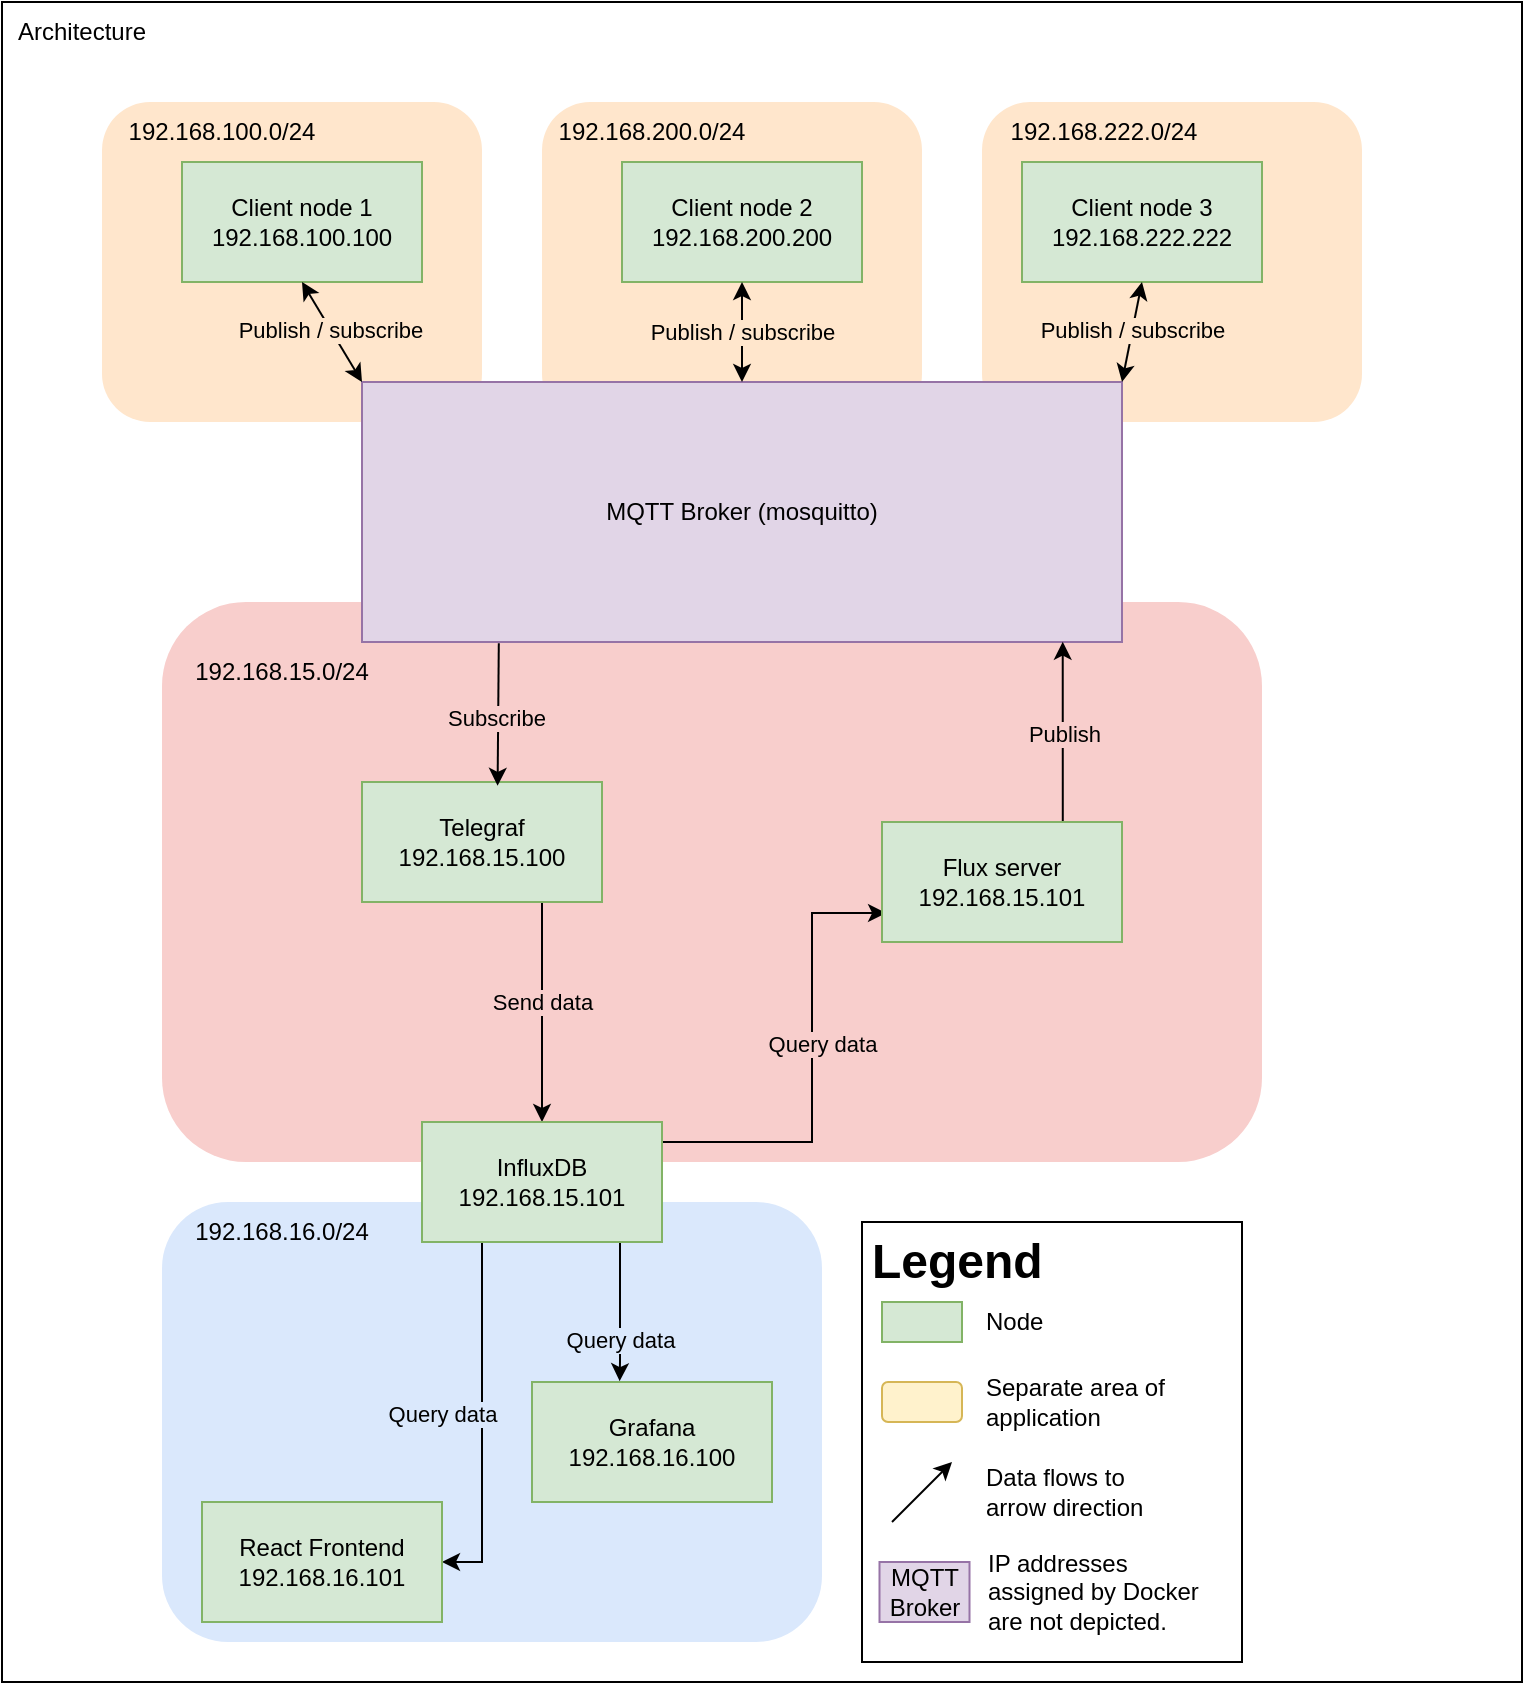 <mxfile version="22.1.5" type="device">
  <diagram id="Ht1M8jgEwFfnCIfOTk4-" name="Page-1">
    <mxGraphModel dx="1562" dy="902" grid="1" gridSize="10" guides="1" tooltips="1" connect="1" arrows="1" fold="1" page="1" pageScale="1" pageWidth="1169" pageHeight="827" math="0" shadow="0">
      <root>
        <mxCell id="0" />
        <mxCell id="1" parent="0" />
        <mxCell id="zRgOrn7Gje2fGibkuXIG-53" value="" style="rounded=0;whiteSpace=wrap;html=1;" parent="1" vertex="1">
          <mxGeometry x="240" y="40" width="760" height="840" as="geometry" />
        </mxCell>
        <mxCell id="ktel-5kCBMRlPKrnaa6Z-6" value="&lt;div style=&quot;&quot;&gt;&lt;br&gt;&lt;/div&gt;" style="rounded=1;whiteSpace=wrap;html=1;strokeColor=none;fillColor=#ffe6cc;align=left;" vertex="1" parent="1">
          <mxGeometry x="730" y="90" width="190" height="160" as="geometry" />
        </mxCell>
        <mxCell id="ktel-5kCBMRlPKrnaa6Z-7" value="192.168.222.0/24" style="text;html=1;strokeColor=none;fillColor=none;align=center;verticalAlign=middle;whiteSpace=wrap;rounded=0;" vertex="1" parent="1">
          <mxGeometry x="761.25" y="90" width="60" height="30" as="geometry" />
        </mxCell>
        <mxCell id="ktel-5kCBMRlPKrnaa6Z-4" value="&lt;div style=&quot;&quot;&gt;&lt;br&gt;&lt;/div&gt;" style="rounded=1;whiteSpace=wrap;html=1;strokeColor=none;fillColor=#ffe6cc;align=left;" vertex="1" parent="1">
          <mxGeometry x="510" y="90" width="190" height="160" as="geometry" />
        </mxCell>
        <mxCell id="ktel-5kCBMRlPKrnaa6Z-5" value="192.168.200.0/24" style="text;html=1;strokeColor=none;fillColor=none;align=center;verticalAlign=middle;whiteSpace=wrap;rounded=0;" vertex="1" parent="1">
          <mxGeometry x="535" y="90" width="60" height="30" as="geometry" />
        </mxCell>
        <mxCell id="zRgOrn7Gje2fGibkuXIG-40" value="" style="rounded=1;whiteSpace=wrap;html=1;strokeColor=none;fillColor=#DAE8FC;" parent="1" vertex="1">
          <mxGeometry x="320" y="640" width="330" height="220" as="geometry" />
        </mxCell>
        <mxCell id="zRgOrn7Gje2fGibkuXIG-39" value="" style="rounded=1;whiteSpace=wrap;html=1;fillColor=#F8CECC;strokeColor=none;" parent="1" vertex="1">
          <mxGeometry x="320" y="340" width="550" height="280" as="geometry" />
        </mxCell>
        <mxCell id="zRgOrn7Gje2fGibkuXIG-38" value="&lt;div style=&quot;&quot;&gt;&lt;br&gt;&lt;/div&gt;" style="rounded=1;whiteSpace=wrap;html=1;strokeColor=none;fillColor=#ffe6cc;align=left;" parent="1" vertex="1">
          <mxGeometry x="290" y="90" width="190" height="160" as="geometry" />
        </mxCell>
        <mxCell id="zRgOrn7Gje2fGibkuXIG-1" value="MQTT Broker (mosquitto)" style="rounded=0;whiteSpace=wrap;html=1;fillColor=#e1d5e7;strokeColor=#9673a6;glass=0;shadow=0;" parent="1" vertex="1">
          <mxGeometry x="420" y="230" width="380" height="130" as="geometry" />
        </mxCell>
        <mxCell id="zRgOrn7Gje2fGibkuXIG-2" value="&lt;div&gt;Client node 1&lt;br&gt;192.168.100.100&lt;/div&gt;" style="rounded=0;whiteSpace=wrap;html=1;fillColor=#d5e8d4;strokeColor=#82b366;" parent="1" vertex="1">
          <mxGeometry x="330" y="120" width="120" height="60" as="geometry" />
        </mxCell>
        <mxCell id="zRgOrn7Gje2fGibkuXIG-3" value="&lt;div&gt;Client node 2&lt;br&gt;192.168.200.200&lt;/div&gt;" style="rounded=0;whiteSpace=wrap;html=1;fillColor=#d5e8d4;strokeColor=#82b366;" parent="1" vertex="1">
          <mxGeometry x="550" y="120" width="120" height="60" as="geometry" />
        </mxCell>
        <mxCell id="zRgOrn7Gje2fGibkuXIG-4" value="&lt;div&gt;Client node 3&lt;br&gt;192.168.222.222&lt;/div&gt;" style="rounded=0;whiteSpace=wrap;html=1;fillColor=#d5e8d4;strokeColor=#82b366;" parent="1" vertex="1">
          <mxGeometry x="750" y="120" width="120" height="60" as="geometry" />
        </mxCell>
        <mxCell id="zRgOrn7Gje2fGibkuXIG-20" style="rounded=0;orthogonalLoop=1;jettySize=auto;html=1;exitX=0.5;exitY=1;exitDx=0;exitDy=0;entryX=0.5;entryY=0;entryDx=0;entryDy=0;startArrow=classic;startFill=1;" parent="1" source="zRgOrn7Gje2fGibkuXIG-3" target="zRgOrn7Gje2fGibkuXIG-1" edge="1">
          <mxGeometry relative="1" as="geometry">
            <mxPoint x="570" y="270" as="targetPoint" />
            <mxPoint x="570" y="152" as="sourcePoint" />
          </mxGeometry>
        </mxCell>
        <mxCell id="zRgOrn7Gje2fGibkuXIG-23" value="Publish / subscribe" style="edgeLabel;html=1;align=center;verticalAlign=middle;resizable=0;points=[];labelBackgroundColor=#FFE6CC;" parent="zRgOrn7Gje2fGibkuXIG-20" vertex="1" connectable="0">
          <mxGeometry x="-0.004" y="-2" relative="1" as="geometry">
            <mxPoint x="2" as="offset" />
          </mxGeometry>
        </mxCell>
        <mxCell id="zRgOrn7Gje2fGibkuXIG-21" style="rounded=0;orthogonalLoop=1;jettySize=auto;html=1;exitX=0.5;exitY=1;exitDx=0;exitDy=0;startArrow=classic;startFill=1;entryX=1;entryY=0;entryDx=0;entryDy=0;" parent="1" source="zRgOrn7Gje2fGibkuXIG-4" target="zRgOrn7Gje2fGibkuXIG-1" edge="1">
          <mxGeometry relative="1" as="geometry">
            <mxPoint x="810" y="250" as="targetPoint" />
            <mxPoint x="710" y="160" as="sourcePoint" />
          </mxGeometry>
        </mxCell>
        <mxCell id="zRgOrn7Gje2fGibkuXIG-24" value="Publish / subscribe" style="edgeLabel;align=center;verticalAlign=middle;resizable=0;points=[];labelBackgroundColor=#FFE6CC;html=1;" parent="zRgOrn7Gje2fGibkuXIG-21" vertex="1" connectable="0">
          <mxGeometry x="-0.033" y="-2" relative="1" as="geometry">
            <mxPoint x="2" as="offset" />
          </mxGeometry>
        </mxCell>
        <mxCell id="zRgOrn7Gje2fGibkuXIG-31" style="edgeStyle=orthogonalEdgeStyle;rounded=0;orthogonalLoop=1;jettySize=auto;html=1;exitX=0.5;exitY=1;exitDx=0;exitDy=0;entryX=0.5;entryY=0;entryDx=0;entryDy=0;" parent="1" source="zRgOrn7Gje2fGibkuXIG-25" target="zRgOrn7Gje2fGibkuXIG-30" edge="1">
          <mxGeometry relative="1" as="geometry">
            <Array as="points">
              <mxPoint x="510" y="460" />
            </Array>
          </mxGeometry>
        </mxCell>
        <mxCell id="zRgOrn7Gje2fGibkuXIG-42" value="Send data" style="edgeLabel;html=1;align=center;verticalAlign=middle;resizable=0;points=[];labelBackgroundColor=#F8CECC;" parent="zRgOrn7Gje2fGibkuXIG-31" vertex="1" connectable="0">
          <mxGeometry x="0.01" y="1" relative="1" as="geometry">
            <mxPoint x="-1" y="39" as="offset" />
          </mxGeometry>
        </mxCell>
        <mxCell id="zRgOrn7Gje2fGibkuXIG-25" value="Telegraf&lt;br&gt;192.168.15.100" style="rounded=0;whiteSpace=wrap;html=1;fillColor=#d5e8d4;strokeColor=#82b366;" parent="1" vertex="1">
          <mxGeometry x="420" y="430" width="120" height="60" as="geometry" />
        </mxCell>
        <mxCell id="zRgOrn7Gje2fGibkuXIG-34" style="edgeStyle=orthogonalEdgeStyle;rounded=0;orthogonalLoop=1;jettySize=auto;html=1;exitX=0.5;exitY=1;exitDx=0;exitDy=0;entryX=0.365;entryY=-0.007;entryDx=0;entryDy=0;entryPerimeter=0;" parent="1" source="zRgOrn7Gje2fGibkuXIG-30" target="zRgOrn7Gje2fGibkuXIG-33" edge="1">
          <mxGeometry relative="1" as="geometry">
            <Array as="points">
              <mxPoint x="510" y="650" />
              <mxPoint x="549" y="650" />
              <mxPoint x="549" y="720" />
              <mxPoint x="549" y="720" />
            </Array>
          </mxGeometry>
        </mxCell>
        <mxCell id="zRgOrn7Gje2fGibkuXIG-43" value="Query data" style="edgeLabel;html=1;align=center;verticalAlign=middle;resizable=0;points=[];labelBackgroundColor=#DAE8FC;" parent="zRgOrn7Gje2fGibkuXIG-34" vertex="1" connectable="0">
          <mxGeometry x="0.545" y="1" relative="1" as="geometry">
            <mxPoint x="-1" y="8" as="offset" />
          </mxGeometry>
        </mxCell>
        <mxCell id="zRgOrn7Gje2fGibkuXIG-35" style="edgeStyle=orthogonalEdgeStyle;rounded=0;orthogonalLoop=1;jettySize=auto;html=1;exitX=1;exitY=0.5;exitDx=0;exitDy=0;entryX=0.017;entryY=0.759;entryDx=0;entryDy=0;entryPerimeter=0;" parent="1" source="zRgOrn7Gje2fGibkuXIG-30" target="zRgOrn7Gje2fGibkuXIG-32" edge="1">
          <mxGeometry relative="1" as="geometry">
            <Array as="points">
              <mxPoint x="570" y="610" />
              <mxPoint x="645" y="610" />
              <mxPoint x="645" y="496" />
            </Array>
          </mxGeometry>
        </mxCell>
        <mxCell id="zRgOrn7Gje2fGibkuXIG-44" value="Query data" style="edgeLabel;html=1;align=center;verticalAlign=middle;resizable=0;points=[];labelBackgroundColor=#F8CECC;" parent="zRgOrn7Gje2fGibkuXIG-35" vertex="1" connectable="0">
          <mxGeometry x="0.485" y="-3" relative="1" as="geometry">
            <mxPoint x="2" y="39" as="offset" />
          </mxGeometry>
        </mxCell>
        <mxCell id="ktel-5kCBMRlPKrnaa6Z-20" style="edgeStyle=orthogonalEdgeStyle;rounded=0;orthogonalLoop=1;jettySize=auto;html=1;exitX=0.25;exitY=1;exitDx=0;exitDy=0;" edge="1" parent="1" source="zRgOrn7Gje2fGibkuXIG-30" target="ktel-5kCBMRlPKrnaa6Z-18">
          <mxGeometry relative="1" as="geometry">
            <Array as="points">
              <mxPoint x="480" y="820" />
            </Array>
          </mxGeometry>
        </mxCell>
        <mxCell id="ktel-5kCBMRlPKrnaa6Z-21" value="Query data" style="edgeLabel;html=1;align=center;verticalAlign=middle;resizable=0;points=[];labelBackgroundColor=#DAE8FC;" vertex="1" connectable="0" parent="ktel-5kCBMRlPKrnaa6Z-20">
          <mxGeometry x="-0.157" y="-1" relative="1" as="geometry">
            <mxPoint x="-19" y="10" as="offset" />
          </mxGeometry>
        </mxCell>
        <mxCell id="zRgOrn7Gje2fGibkuXIG-30" value="InfluxDB&lt;br&gt;192.168.15.101" style="rounded=0;whiteSpace=wrap;html=1;fillColor=#d5e8d4;strokeColor=#82b366;" parent="1" vertex="1">
          <mxGeometry x="450" y="600" width="120" height="60" as="geometry" />
        </mxCell>
        <mxCell id="zRgOrn7Gje2fGibkuXIG-33" value="Grafana&lt;br&gt;192.168.16.100" style="rounded=0;whiteSpace=wrap;html=1;fillColor=#d5e8d4;strokeColor=#82b366;" parent="1" vertex="1">
          <mxGeometry x="505" y="730" width="120" height="60" as="geometry" />
        </mxCell>
        <mxCell id="zRgOrn7Gje2fGibkuXIG-36" style="edgeStyle=orthogonalEdgeStyle;rounded=0;orthogonalLoop=1;jettySize=auto;html=1;exitX=0.5;exitY=0;exitDx=0;exitDy=0;entryX=0.922;entryY=0.999;entryDx=0;entryDy=0;entryPerimeter=0;" parent="1" source="zRgOrn7Gje2fGibkuXIG-32" target="zRgOrn7Gje2fGibkuXIG-1" edge="1">
          <mxGeometry relative="1" as="geometry">
            <Array as="points">
              <mxPoint x="770" y="450" />
            </Array>
          </mxGeometry>
        </mxCell>
        <mxCell id="zRgOrn7Gje2fGibkuXIG-37" value="Publish" style="edgeLabel;html=1;align=center;verticalAlign=middle;resizable=0;points=[];labelBackgroundColor=#F8CECC;" parent="zRgOrn7Gje2fGibkuXIG-36" vertex="1" connectable="0">
          <mxGeometry x="0.016" y="-1" relative="1" as="geometry">
            <mxPoint x="-1" y="-14" as="offset" />
          </mxGeometry>
        </mxCell>
        <mxCell id="zRgOrn7Gje2fGibkuXIG-45" value="&lt;h1&gt;Legend&lt;br&gt;&lt;/h1&gt;" style="text;html=1;strokeColor=default;fillColor=none;spacing=5;spacingTop=-20;whiteSpace=wrap;overflow=hidden;rounded=0;" parent="1" vertex="1">
          <mxGeometry x="670" y="650" width="190" height="220" as="geometry" />
        </mxCell>
        <mxCell id="zRgOrn7Gje2fGibkuXIG-46" value="" style="rounded=0;whiteSpace=wrap;html=1;fillColor=#d5e8d4;strokeColor=#82b366;" parent="1" vertex="1">
          <mxGeometry x="680" y="690" width="40" height="20" as="geometry" />
        </mxCell>
        <mxCell id="zRgOrn7Gje2fGibkuXIG-47" value="Node" style="text;html=1;strokeColor=none;fillColor=none;align=left;verticalAlign=middle;whiteSpace=wrap;rounded=0;" parent="1" vertex="1">
          <mxGeometry x="730" y="685" width="40" height="30" as="geometry" />
        </mxCell>
        <mxCell id="zRgOrn7Gje2fGibkuXIG-48" value="" style="endArrow=classic;html=1;rounded=0;" parent="1" edge="1">
          <mxGeometry width="50" height="50" relative="1" as="geometry">
            <mxPoint x="685" y="800" as="sourcePoint" />
            <mxPoint x="715" y="770" as="targetPoint" />
          </mxGeometry>
        </mxCell>
        <mxCell id="zRgOrn7Gje2fGibkuXIG-49" value="Data flows to arrow direction" style="text;html=1;strokeColor=none;fillColor=none;align=left;verticalAlign=middle;whiteSpace=wrap;rounded=0;" parent="1" vertex="1">
          <mxGeometry x="730" y="770" width="100" height="30" as="geometry" />
        </mxCell>
        <mxCell id="zRgOrn7Gje2fGibkuXIG-50" value="" style="rounded=1;whiteSpace=wrap;html=1;fillColor=#fff2cc;strokeColor=#d6b656;" parent="1" vertex="1">
          <mxGeometry x="680" y="730" width="40" height="20" as="geometry" />
        </mxCell>
        <mxCell id="zRgOrn7Gje2fGibkuXIG-51" value="Separate area of application" style="text;html=1;strokeColor=none;fillColor=none;align=left;verticalAlign=middle;whiteSpace=wrap;rounded=0;" parent="1" vertex="1">
          <mxGeometry x="730" y="725" width="100" height="30" as="geometry" />
        </mxCell>
        <mxCell id="zRgOrn7Gje2fGibkuXIG-54" value="Architecture" style="text;html=1;strokeColor=none;fillColor=none;align=center;verticalAlign=middle;whiteSpace=wrap;rounded=0;" parent="1" vertex="1">
          <mxGeometry x="250" y="40" width="60" height="30" as="geometry" />
        </mxCell>
        <mxCell id="ktel-5kCBMRlPKrnaa6Z-3" value="192.168.100.0/24" style="text;html=1;strokeColor=none;fillColor=none;align=center;verticalAlign=middle;whiteSpace=wrap;rounded=0;" vertex="1" parent="1">
          <mxGeometry x="320" y="90" width="60" height="30" as="geometry" />
        </mxCell>
        <mxCell id="ktel-5kCBMRlPKrnaa6Z-9" value="192.168.15.0/24" style="text;html=1;strokeColor=none;fillColor=none;align=center;verticalAlign=middle;whiteSpace=wrap;rounded=0;" vertex="1" parent="1">
          <mxGeometry x="350" y="360" width="60" height="30" as="geometry" />
        </mxCell>
        <mxCell id="ktel-5kCBMRlPKrnaa6Z-11" value="192.168.16.0/24" style="text;html=1;strokeColor=none;fillColor=none;align=center;verticalAlign=middle;whiteSpace=wrap;rounded=0;" vertex="1" parent="1">
          <mxGeometry x="350" y="640" width="60" height="30" as="geometry" />
        </mxCell>
        <mxCell id="zRgOrn7Gje2fGibkuXIG-32" value="Flux server&lt;br&gt;192.168.15.101" style="rounded=0;whiteSpace=wrap;html=1;fillColor=#d5e8d4;strokeColor=#82b366;" parent="1" vertex="1">
          <mxGeometry x="680" y="450" width="120" height="60" as="geometry" />
        </mxCell>
        <mxCell id="ktel-5kCBMRlPKrnaa6Z-14" value="IP addresses assigned by Docker are not depicted." style="text;html=1;strokeColor=none;fillColor=none;align=left;verticalAlign=middle;whiteSpace=wrap;rounded=0;" vertex="1" parent="1">
          <mxGeometry x="731.25" y="820" width="120" height="30" as="geometry" />
        </mxCell>
        <mxCell id="ktel-5kCBMRlPKrnaa6Z-17" value="&lt;div&gt;MQTT Broker&lt;/div&gt;" style="rounded=0;whiteSpace=wrap;html=1;fillColor=#e1d5e7;strokeColor=#9673a6;glass=0;shadow=0;" vertex="1" parent="1">
          <mxGeometry x="678.75" y="820" width="45" height="30" as="geometry" />
        </mxCell>
        <mxCell id="ktel-5kCBMRlPKrnaa6Z-18" value="React Frontend&lt;br&gt;192.168.16.101" style="rounded=0;whiteSpace=wrap;html=1;fillColor=#d5e8d4;strokeColor=#82b366;" vertex="1" parent="1">
          <mxGeometry x="340" y="790" width="120" height="60" as="geometry" />
        </mxCell>
        <mxCell id="zRgOrn7Gje2fGibkuXIG-19" style="rounded=0;orthogonalLoop=1;jettySize=auto;html=1;exitX=0.5;exitY=1;exitDx=0;exitDy=0;startArrow=classic;startFill=1;entryX=0;entryY=0;entryDx=0;entryDy=0;" parent="1" source="zRgOrn7Gje2fGibkuXIG-2" target="zRgOrn7Gje2fGibkuXIG-1" edge="1">
          <mxGeometry relative="1" as="geometry">
            <mxPoint x="390" y="230" as="targetPoint" />
            <mxPoint x="290" y="140" as="sourcePoint" />
          </mxGeometry>
        </mxCell>
        <mxCell id="zRgOrn7Gje2fGibkuXIG-22" value="Publish / subscribe" style="edgeLabel;html=1;align=center;verticalAlign=middle;resizable=0;points=[];labelBackgroundColor=#FFE6CC;" parent="zRgOrn7Gje2fGibkuXIG-19" vertex="1" connectable="0">
          <mxGeometry x="-0.095" relative="1" as="geometry">
            <mxPoint y="1" as="offset" />
          </mxGeometry>
        </mxCell>
        <mxCell id="ktel-5kCBMRlPKrnaa6Z-22" value="" style="endArrow=classic;html=1;rounded=0;exitX=0.18;exitY=1.005;exitDx=0;exitDy=0;exitPerimeter=0;entryX=0.565;entryY=0.032;entryDx=0;entryDy=0;entryPerimeter=0;" edge="1" parent="1" source="zRgOrn7Gje2fGibkuXIG-1" target="zRgOrn7Gje2fGibkuXIG-25">
          <mxGeometry width="50" height="50" relative="1" as="geometry">
            <mxPoint x="410" y="460" as="sourcePoint" />
            <mxPoint x="460" y="410" as="targetPoint" />
          </mxGeometry>
        </mxCell>
        <mxCell id="ktel-5kCBMRlPKrnaa6Z-23" value="Subscribe" style="edgeLabel;html=1;align=center;verticalAlign=middle;resizable=0;points=[];labelBackgroundColor=#F8CECC;" vertex="1" connectable="0" parent="ktel-5kCBMRlPKrnaa6Z-22">
          <mxGeometry x="0.054" y="-1" relative="1" as="geometry">
            <mxPoint as="offset" />
          </mxGeometry>
        </mxCell>
      </root>
    </mxGraphModel>
  </diagram>
</mxfile>
